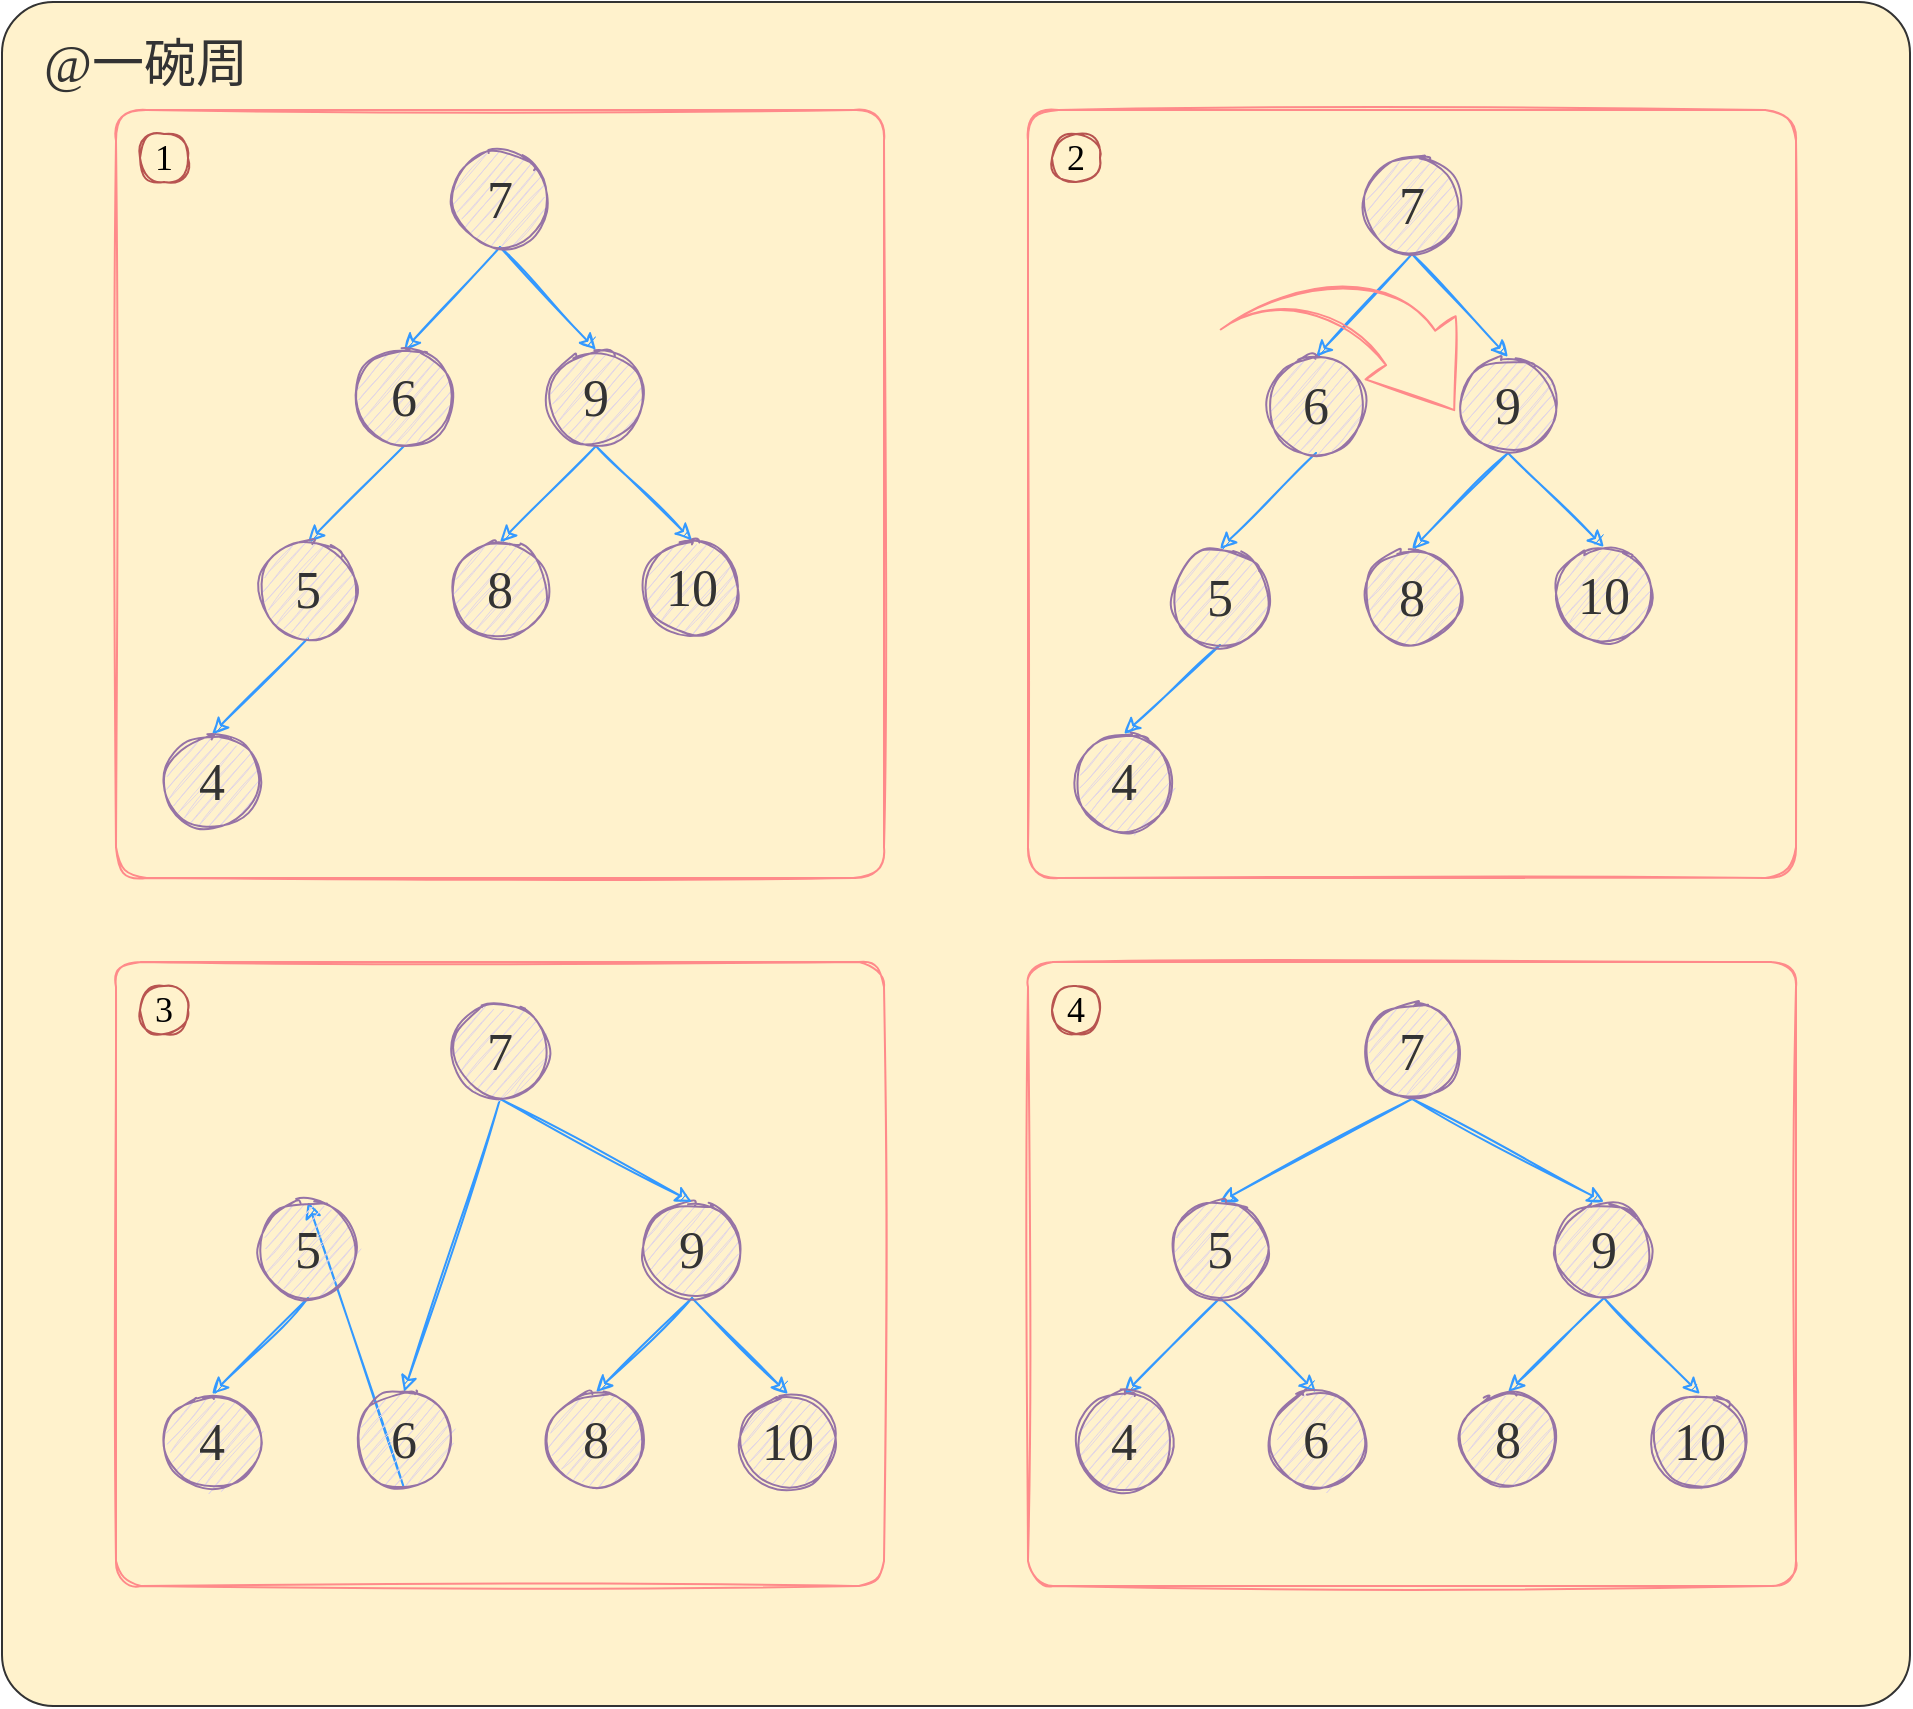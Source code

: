 <mxfile version="16.5.1" type="device"><diagram id="sbTQmbd6wwS1U6yTLp65" name="第 1 页"><mxGraphModel dx="-615" dy="1558" grid="1" gridSize="6" guides="1" tooltips="1" connect="1" arrows="1" fold="1" page="0" pageScale="1" pageWidth="827" pageHeight="1169" math="0" shadow="0"><root><mxCell id="0"/><mxCell id="1" parent="0"/><mxCell id="rxAGCjy9rbUy3xPKVwOK-19" value="" style="rounded=1;whiteSpace=wrap;html=1;sketch=0;fillStyle=auto;fontFamily=Comic Sans MS;fontSize=26;strokeColor=#333333;fillColor=#fff2cc;arcSize=3;" parent="1" vertex="1"><mxGeometry x="3264" y="114" width="954" height="852" as="geometry"/></mxCell><mxCell id="rxAGCjy9rbUy3xPKVwOK-16" style="edgeStyle=none;rounded=0;sketch=1;orthogonalLoop=1;jettySize=auto;html=1;exitX=0.5;exitY=1;exitDx=0;exitDy=0;strokeColor=#9673A6;" parent="1" edge="1"><mxGeometry relative="1" as="geometry"><mxPoint x="560" y="560" as="sourcePoint"/></mxGeometry></mxCell><mxCell id="H94IqiTyf-CZfNIgYXHl-122" value="@一碗周" style="text;html=1;strokeColor=none;fillColor=none;align=center;verticalAlign=middle;whiteSpace=wrap;rounded=0;sketch=1;fillStyle=auto;fontFamily=Comic Sans MS;fontSize=26;fontColor=#333333;" vertex="1" parent="1"><mxGeometry x="3276" y="130" width="120" height="30" as="geometry"/></mxCell><mxCell id="H94IqiTyf-CZfNIgYXHl-123" value="" style="rounded=1;whiteSpace=wrap;html=1;fontSize=18;fillColor=none;strokeColor=#FF8A8A;sketch=1;arcSize=4;" vertex="1" parent="1"><mxGeometry x="3321" y="168" width="384" height="384" as="geometry"/></mxCell><mxCell id="H94IqiTyf-CZfNIgYXHl-124" value="&lt;font style=&quot;font-size: 26px&quot; face=&quot;Comic Sans MS&quot; color=&quot;#333333&quot;&gt;10&lt;/font&gt;" style="ellipse;whiteSpace=wrap;html=1;fillColor=#e1d5e7;strokeColor=#9673a6;sketch=1;fillStyle=auto;" vertex="1" parent="1"><mxGeometry x="3585" y="383" width="48" height="48" as="geometry"/></mxCell><mxCell id="H94IqiTyf-CZfNIgYXHl-125" style="edgeStyle=none;rounded=0;sketch=1;orthogonalLoop=1;jettySize=auto;html=1;exitX=0.5;exitY=1;exitDx=0;exitDy=0;entryX=0.5;entryY=0;entryDx=0;entryDy=0;fontFamily=Comic Sans MS;fontSize=18;startArrow=none;startFill=0;endArrow=classic;endFill=1;strokeColor=#3399FF;" edge="1" parent="1" source="H94IqiTyf-CZfNIgYXHl-127" target="H94IqiTyf-CZfNIgYXHl-128"><mxGeometry relative="1" as="geometry"/></mxCell><mxCell id="H94IqiTyf-CZfNIgYXHl-126" style="edgeStyle=none;rounded=0;sketch=1;orthogonalLoop=1;jettySize=auto;html=1;exitX=0.5;exitY=1;exitDx=0;exitDy=0;entryX=0.5;entryY=0;entryDx=0;entryDy=0;fontFamily=Comic Sans MS;fontSize=18;startArrow=none;startFill=0;endArrow=classic;endFill=1;strokeColor=#3399FF;" edge="1" parent="1" source="H94IqiTyf-CZfNIgYXHl-127" target="H94IqiTyf-CZfNIgYXHl-124"><mxGeometry relative="1" as="geometry"/></mxCell><mxCell id="H94IqiTyf-CZfNIgYXHl-127" value="&lt;font style=&quot;font-size: 26px&quot; face=&quot;Comic Sans MS&quot; color=&quot;#333333&quot;&gt;9&lt;/font&gt;" style="ellipse;whiteSpace=wrap;html=1;fillColor=#e1d5e7;strokeColor=#9673a6;sketch=1;fillStyle=auto;" vertex="1" parent="1"><mxGeometry x="3537" y="288" width="48" height="48" as="geometry"/></mxCell><mxCell id="H94IqiTyf-CZfNIgYXHl-128" value="&lt;font style=&quot;font-size: 26px&quot; face=&quot;Comic Sans MS&quot; color=&quot;#333333&quot;&gt;8&lt;/font&gt;" style="ellipse;whiteSpace=wrap;html=1;fillColor=#e1d5e7;strokeColor=#9673a6;sketch=1;fillStyle=auto;" vertex="1" parent="1"><mxGeometry x="3489" y="384" width="48" height="48" as="geometry"/></mxCell><mxCell id="H94IqiTyf-CZfNIgYXHl-129" style="edgeStyle=none;rounded=0;sketch=1;orthogonalLoop=1;jettySize=auto;html=1;exitX=0.5;exitY=1;exitDx=0;exitDy=0;entryX=0.5;entryY=0;entryDx=0;entryDy=0;fontFamily=Comic Sans MS;fontSize=18;endArrow=classic;endFill=1;strokeColor=#3399FF;" edge="1" parent="1" source="H94IqiTyf-CZfNIgYXHl-131" target="H94IqiTyf-CZfNIgYXHl-133"><mxGeometry relative="1" as="geometry"/></mxCell><mxCell id="H94IqiTyf-CZfNIgYXHl-130" style="edgeStyle=none;rounded=0;sketch=1;orthogonalLoop=1;jettySize=auto;html=1;exitX=0.5;exitY=1;exitDx=0;exitDy=0;entryX=0.5;entryY=0;entryDx=0;entryDy=0;fontFamily=Comic Sans MS;fontSize=18;startArrow=none;startFill=0;endArrow=classic;endFill=1;strokeColor=#3399FF;" edge="1" parent="1" source="H94IqiTyf-CZfNIgYXHl-131" target="H94IqiTyf-CZfNIgYXHl-127"><mxGeometry relative="1" as="geometry"/></mxCell><mxCell id="H94IqiTyf-CZfNIgYXHl-131" value="&lt;font style=&quot;font-size: 26px&quot; face=&quot;Comic Sans MS&quot; color=&quot;#333333&quot;&gt;7&lt;/font&gt;" style="ellipse;whiteSpace=wrap;html=1;fillColor=#e1d5e7;strokeColor=#9673a6;sketch=1;fillStyle=auto;" vertex="1" parent="1"><mxGeometry x="3489" y="188.5" width="48" height="48" as="geometry"/></mxCell><mxCell id="H94IqiTyf-CZfNIgYXHl-132" style="edgeStyle=none;rounded=0;sketch=1;orthogonalLoop=1;jettySize=auto;html=1;exitX=0.5;exitY=1;exitDx=0;exitDy=0;entryX=0.5;entryY=0;entryDx=0;entryDy=0;fontFamily=Comic Sans MS;fontSize=18;startArrow=none;startFill=0;endArrow=classic;endFill=1;strokeColor=#3399FF;" edge="1" parent="1" source="H94IqiTyf-CZfNIgYXHl-133" target="H94IqiTyf-CZfNIgYXHl-135"><mxGeometry relative="1" as="geometry"/></mxCell><mxCell id="H94IqiTyf-CZfNIgYXHl-133" value="&lt;font color=&quot;#333333&quot; face=&quot;Comic Sans MS&quot;&gt;&lt;span style=&quot;font-size: 26px&quot;&gt;6&lt;/span&gt;&lt;/font&gt;" style="ellipse;whiteSpace=wrap;html=1;fillColor=#e1d5e7;strokeColor=#9673a6;sketch=1;fillStyle=auto;" vertex="1" parent="1"><mxGeometry x="3441" y="288" width="48" height="48" as="geometry"/></mxCell><mxCell id="H94IqiTyf-CZfNIgYXHl-134" value="&lt;font face=&quot;Comic Sans MS&quot;&gt;1&lt;/font&gt;" style="text;html=1;strokeColor=#b85450;fillColor=none;align=center;verticalAlign=middle;whiteSpace=wrap;rounded=1;sketch=1;fontSize=18;arcSize=50;" vertex="1" parent="1"><mxGeometry x="3333" y="180" width="24" height="24" as="geometry"/></mxCell><mxCell id="H94IqiTyf-CZfNIgYXHl-137" style="edgeStyle=none;rounded=0;sketch=1;orthogonalLoop=1;jettySize=auto;html=1;exitX=0.5;exitY=1;exitDx=0;exitDy=0;entryX=0.5;entryY=0;entryDx=0;entryDy=0;fontFamily=Comic Sans MS;fontSize=18;startArrow=none;startFill=0;endArrow=classic;endFill=1;strokeColor=#3399FF;" edge="1" parent="1" source="H94IqiTyf-CZfNIgYXHl-135" target="H94IqiTyf-CZfNIgYXHl-136"><mxGeometry relative="1" as="geometry"/></mxCell><mxCell id="H94IqiTyf-CZfNIgYXHl-135" value="&lt;font color=&quot;#333333&quot; face=&quot;Comic Sans MS&quot;&gt;&lt;span style=&quot;font-size: 26px&quot;&gt;5&lt;/span&gt;&lt;/font&gt;" style="ellipse;whiteSpace=wrap;html=1;fillColor=#e1d5e7;strokeColor=#9673a6;sketch=1;fillStyle=auto;" vertex="1" parent="1"><mxGeometry x="3393" y="384" width="48" height="48" as="geometry"/></mxCell><mxCell id="H94IqiTyf-CZfNIgYXHl-136" value="&lt;font color=&quot;#333333&quot; face=&quot;Comic Sans MS&quot;&gt;&lt;span style=&quot;font-size: 26px&quot;&gt;4&lt;/span&gt;&lt;/font&gt;" style="ellipse;whiteSpace=wrap;html=1;fillColor=#e1d5e7;strokeColor=#9673a6;sketch=1;fillStyle=auto;" vertex="1" parent="1"><mxGeometry x="3345" y="480" width="48" height="48" as="geometry"/></mxCell><mxCell id="H94IqiTyf-CZfNIgYXHl-138" value="" style="rounded=1;whiteSpace=wrap;html=1;fontSize=18;fillColor=none;strokeColor=#FF8A8A;sketch=1;arcSize=4;" vertex="1" parent="1"><mxGeometry x="3777" y="168" width="384" height="384" as="geometry"/></mxCell><mxCell id="H94IqiTyf-CZfNIgYXHl-139" value="&lt;font style=&quot;font-size: 26px&quot; face=&quot;Comic Sans MS&quot; color=&quot;#333333&quot;&gt;10&lt;/font&gt;" style="ellipse;whiteSpace=wrap;html=1;fillColor=#e1d5e7;strokeColor=#9673a6;sketch=1;fillStyle=auto;" vertex="1" parent="1"><mxGeometry x="4041" y="386.5" width="48" height="48" as="geometry"/></mxCell><mxCell id="H94IqiTyf-CZfNIgYXHl-140" style="edgeStyle=none;rounded=0;sketch=1;orthogonalLoop=1;jettySize=auto;html=1;exitX=0.5;exitY=1;exitDx=0;exitDy=0;entryX=0.5;entryY=0;entryDx=0;entryDy=0;fontFamily=Comic Sans MS;fontSize=18;startArrow=none;startFill=0;endArrow=classic;endFill=1;strokeColor=#3399FF;" edge="1" parent="1" source="H94IqiTyf-CZfNIgYXHl-142" target="H94IqiTyf-CZfNIgYXHl-143"><mxGeometry relative="1" as="geometry"/></mxCell><mxCell id="H94IqiTyf-CZfNIgYXHl-141" style="edgeStyle=none;rounded=0;sketch=1;orthogonalLoop=1;jettySize=auto;html=1;exitX=0.5;exitY=1;exitDx=0;exitDy=0;entryX=0.5;entryY=0;entryDx=0;entryDy=0;fontFamily=Comic Sans MS;fontSize=18;startArrow=none;startFill=0;endArrow=classic;endFill=1;strokeColor=#3399FF;" edge="1" parent="1" source="H94IqiTyf-CZfNIgYXHl-142" target="H94IqiTyf-CZfNIgYXHl-139"><mxGeometry relative="1" as="geometry"/></mxCell><mxCell id="H94IqiTyf-CZfNIgYXHl-142" value="&lt;font style=&quot;font-size: 26px&quot; face=&quot;Comic Sans MS&quot; color=&quot;#333333&quot;&gt;9&lt;/font&gt;" style="ellipse;whiteSpace=wrap;html=1;fillColor=#e1d5e7;strokeColor=#9673a6;sketch=1;fillStyle=auto;" vertex="1" parent="1"><mxGeometry x="3993" y="291.5" width="48" height="48" as="geometry"/></mxCell><mxCell id="H94IqiTyf-CZfNIgYXHl-143" value="&lt;font style=&quot;font-size: 26px&quot; face=&quot;Comic Sans MS&quot; color=&quot;#333333&quot;&gt;8&lt;/font&gt;" style="ellipse;whiteSpace=wrap;html=1;fillColor=#e1d5e7;strokeColor=#9673a6;sketch=1;fillStyle=auto;" vertex="1" parent="1"><mxGeometry x="3945" y="387.5" width="48" height="48" as="geometry"/></mxCell><mxCell id="H94IqiTyf-CZfNIgYXHl-144" style="edgeStyle=none;rounded=0;sketch=1;orthogonalLoop=1;jettySize=auto;html=1;exitX=0.5;exitY=1;exitDx=0;exitDy=0;entryX=0.5;entryY=0;entryDx=0;entryDy=0;fontFamily=Comic Sans MS;fontSize=18;endArrow=classic;endFill=1;strokeColor=#3399FF;" edge="1" parent="1" source="H94IqiTyf-CZfNIgYXHl-146" target="H94IqiTyf-CZfNIgYXHl-148"><mxGeometry relative="1" as="geometry"/></mxCell><mxCell id="H94IqiTyf-CZfNIgYXHl-145" style="edgeStyle=none;rounded=0;sketch=1;orthogonalLoop=1;jettySize=auto;html=1;exitX=0.5;exitY=1;exitDx=0;exitDy=0;entryX=0.5;entryY=0;entryDx=0;entryDy=0;fontFamily=Comic Sans MS;fontSize=18;startArrow=none;startFill=0;endArrow=classic;endFill=1;strokeColor=#3399FF;" edge="1" parent="1" source="H94IqiTyf-CZfNIgYXHl-146" target="H94IqiTyf-CZfNIgYXHl-142"><mxGeometry relative="1" as="geometry"/></mxCell><mxCell id="H94IqiTyf-CZfNIgYXHl-146" value="&lt;font style=&quot;font-size: 26px&quot; face=&quot;Comic Sans MS&quot; color=&quot;#333333&quot;&gt;7&lt;/font&gt;" style="ellipse;whiteSpace=wrap;html=1;fillColor=#e1d5e7;strokeColor=#9673a6;sketch=1;fillStyle=auto;" vertex="1" parent="1"><mxGeometry x="3945" y="192" width="48" height="48" as="geometry"/></mxCell><mxCell id="H94IqiTyf-CZfNIgYXHl-147" style="edgeStyle=none;rounded=0;sketch=1;orthogonalLoop=1;jettySize=auto;html=1;exitX=0.5;exitY=1;exitDx=0;exitDy=0;entryX=0.5;entryY=0;entryDx=0;entryDy=0;fontFamily=Comic Sans MS;fontSize=18;startArrow=none;startFill=0;endArrow=classic;endFill=1;strokeColor=#3399FF;" edge="1" parent="1" source="H94IqiTyf-CZfNIgYXHl-148" target="H94IqiTyf-CZfNIgYXHl-151"><mxGeometry relative="1" as="geometry"/></mxCell><mxCell id="H94IqiTyf-CZfNIgYXHl-148" value="&lt;font color=&quot;#333333&quot; face=&quot;Comic Sans MS&quot;&gt;&lt;span style=&quot;font-size: 26px&quot;&gt;6&lt;/span&gt;&lt;/font&gt;" style="ellipse;whiteSpace=wrap;html=1;fillColor=#e1d5e7;strokeColor=#9673a6;sketch=1;fillStyle=auto;" vertex="1" parent="1"><mxGeometry x="3897" y="291.5" width="48" height="48" as="geometry"/></mxCell><mxCell id="H94IqiTyf-CZfNIgYXHl-149" value="&lt;font face=&quot;Comic Sans MS&quot;&gt;2&lt;/font&gt;" style="text;html=1;strokeColor=#b85450;fillColor=none;align=center;verticalAlign=middle;whiteSpace=wrap;rounded=1;sketch=1;fontSize=18;arcSize=50;" vertex="1" parent="1"><mxGeometry x="3789" y="180" width="24" height="24" as="geometry"/></mxCell><mxCell id="H94IqiTyf-CZfNIgYXHl-150" style="edgeStyle=none;rounded=0;sketch=1;orthogonalLoop=1;jettySize=auto;html=1;exitX=0.5;exitY=1;exitDx=0;exitDy=0;entryX=0.5;entryY=0;entryDx=0;entryDy=0;fontFamily=Comic Sans MS;fontSize=18;startArrow=none;startFill=0;endArrow=classic;endFill=1;strokeColor=#3399FF;" edge="1" parent="1" source="H94IqiTyf-CZfNIgYXHl-151" target="H94IqiTyf-CZfNIgYXHl-152"><mxGeometry relative="1" as="geometry"/></mxCell><mxCell id="H94IqiTyf-CZfNIgYXHl-151" value="&lt;font color=&quot;#333333&quot; face=&quot;Comic Sans MS&quot;&gt;&lt;span style=&quot;font-size: 26px&quot;&gt;5&lt;/span&gt;&lt;/font&gt;" style="ellipse;whiteSpace=wrap;html=1;fillColor=#e1d5e7;strokeColor=#9673a6;sketch=1;fillStyle=auto;" vertex="1" parent="1"><mxGeometry x="3849" y="387.5" width="48" height="48" as="geometry"/></mxCell><mxCell id="H94IqiTyf-CZfNIgYXHl-152" value="&lt;font color=&quot;#333333&quot; face=&quot;Comic Sans MS&quot;&gt;&lt;span style=&quot;font-size: 26px&quot;&gt;4&lt;/span&gt;&lt;/font&gt;" style="ellipse;whiteSpace=wrap;html=1;fillColor=#e1d5e7;strokeColor=#9673a6;sketch=1;fillStyle=auto;" vertex="1" parent="1"><mxGeometry x="3801" y="480" width="48" height="48" as="geometry"/></mxCell><mxCell id="H94IqiTyf-CZfNIgYXHl-153" value="" style="rounded=1;whiteSpace=wrap;html=1;fontSize=18;fillColor=none;strokeColor=#FF8A8A;sketch=1;arcSize=4;" vertex="1" parent="1"><mxGeometry x="3321" y="594" width="384" height="312" as="geometry"/></mxCell><mxCell id="H94IqiTyf-CZfNIgYXHl-154" value="&lt;font style=&quot;font-size: 26px&quot; face=&quot;Comic Sans MS&quot; color=&quot;#333333&quot;&gt;10&lt;/font&gt;" style="ellipse;whiteSpace=wrap;html=1;fillColor=#e1d5e7;strokeColor=#9673a6;sketch=1;fillStyle=auto;" vertex="1" parent="1"><mxGeometry x="3633" y="810" width="48" height="48" as="geometry"/></mxCell><mxCell id="H94IqiTyf-CZfNIgYXHl-155" style="edgeStyle=none;rounded=0;sketch=1;orthogonalLoop=1;jettySize=auto;html=1;exitX=0.5;exitY=1;exitDx=0;exitDy=0;entryX=0.5;entryY=0;entryDx=0;entryDy=0;fontFamily=Comic Sans MS;fontSize=18;startArrow=none;startFill=0;endArrow=classic;endFill=1;strokeColor=#3399FF;" edge="1" parent="1" source="H94IqiTyf-CZfNIgYXHl-157" target="H94IqiTyf-CZfNIgYXHl-158"><mxGeometry relative="1" as="geometry"/></mxCell><mxCell id="H94IqiTyf-CZfNIgYXHl-156" style="edgeStyle=none;rounded=0;sketch=1;orthogonalLoop=1;jettySize=auto;html=1;exitX=0.5;exitY=1;exitDx=0;exitDy=0;entryX=0.5;entryY=0;entryDx=0;entryDy=0;fontFamily=Comic Sans MS;fontSize=18;startArrow=none;startFill=0;endArrow=classic;endFill=1;strokeColor=#3399FF;" edge="1" parent="1" source="H94IqiTyf-CZfNIgYXHl-157" target="H94IqiTyf-CZfNIgYXHl-154"><mxGeometry relative="1" as="geometry"/></mxCell><mxCell id="H94IqiTyf-CZfNIgYXHl-157" value="&lt;font style=&quot;font-size: 26px&quot; face=&quot;Comic Sans MS&quot; color=&quot;#333333&quot;&gt;9&lt;/font&gt;" style="ellipse;whiteSpace=wrap;html=1;fillColor=#e1d5e7;strokeColor=#9673a6;sketch=1;fillStyle=auto;" vertex="1" parent="1"><mxGeometry x="3585" y="714" width="48" height="48" as="geometry"/></mxCell><mxCell id="H94IqiTyf-CZfNIgYXHl-158" value="&lt;font style=&quot;font-size: 26px&quot; face=&quot;Comic Sans MS&quot; color=&quot;#333333&quot;&gt;8&lt;/font&gt;" style="ellipse;whiteSpace=wrap;html=1;fillColor=#e1d5e7;strokeColor=#9673a6;sketch=1;fillStyle=auto;" vertex="1" parent="1"><mxGeometry x="3537" y="809" width="48" height="48" as="geometry"/></mxCell><mxCell id="H94IqiTyf-CZfNIgYXHl-159" style="edgeStyle=none;rounded=0;sketch=1;orthogonalLoop=1;jettySize=auto;html=1;exitX=0.5;exitY=1;exitDx=0;exitDy=0;entryX=0.5;entryY=0;entryDx=0;entryDy=0;fontFamily=Comic Sans MS;fontSize=18;endArrow=classic;endFill=1;strokeColor=#3399FF;" edge="1" parent="1" source="H94IqiTyf-CZfNIgYXHl-161" target="H94IqiTyf-CZfNIgYXHl-163"><mxGeometry relative="1" as="geometry"/></mxCell><mxCell id="H94IqiTyf-CZfNIgYXHl-160" style="edgeStyle=none;rounded=0;sketch=1;orthogonalLoop=1;jettySize=auto;html=1;exitX=0.5;exitY=1;exitDx=0;exitDy=0;entryX=0.5;entryY=0;entryDx=0;entryDy=0;fontFamily=Comic Sans MS;fontSize=18;startArrow=none;startFill=0;endArrow=classic;endFill=1;strokeColor=#3399FF;" edge="1" parent="1" source="H94IqiTyf-CZfNIgYXHl-161" target="H94IqiTyf-CZfNIgYXHl-157"><mxGeometry relative="1" as="geometry"/></mxCell><mxCell id="H94IqiTyf-CZfNIgYXHl-161" value="&lt;font style=&quot;font-size: 26px&quot; face=&quot;Comic Sans MS&quot; color=&quot;#333333&quot;&gt;7&lt;/font&gt;" style="ellipse;whiteSpace=wrap;html=1;fillColor=#e1d5e7;strokeColor=#9673a6;sketch=1;fillStyle=auto;" vertex="1" parent="1"><mxGeometry x="3489" y="614.5" width="48" height="48" as="geometry"/></mxCell><mxCell id="H94IqiTyf-CZfNIgYXHl-162" style="edgeStyle=none;rounded=0;sketch=1;orthogonalLoop=1;jettySize=auto;html=1;exitX=0.5;exitY=1;exitDx=0;exitDy=0;entryX=0.5;entryY=0;entryDx=0;entryDy=0;fontFamily=Comic Sans MS;fontSize=18;startArrow=none;startFill=0;endArrow=classic;endFill=1;strokeColor=#3399FF;" edge="1" parent="1" source="H94IqiTyf-CZfNIgYXHl-163" target="H94IqiTyf-CZfNIgYXHl-166"><mxGeometry relative="1" as="geometry"/></mxCell><mxCell id="H94IqiTyf-CZfNIgYXHl-163" value="&lt;font color=&quot;#333333&quot; face=&quot;Comic Sans MS&quot;&gt;&lt;span style=&quot;font-size: 26px&quot;&gt;6&lt;/span&gt;&lt;/font&gt;" style="ellipse;whiteSpace=wrap;html=1;fillColor=#e1d5e7;strokeColor=#9673a6;sketch=1;fillStyle=auto;" vertex="1" parent="1"><mxGeometry x="3441" y="809" width="48" height="48" as="geometry"/></mxCell><mxCell id="H94IqiTyf-CZfNIgYXHl-164" value="&lt;font face=&quot;Comic Sans MS&quot;&gt;3&lt;/font&gt;" style="text;html=1;strokeColor=#b85450;fillColor=none;align=center;verticalAlign=middle;whiteSpace=wrap;rounded=1;sketch=1;fontSize=18;arcSize=50;" vertex="1" parent="1"><mxGeometry x="3333" y="606" width="24" height="24" as="geometry"/></mxCell><mxCell id="H94IqiTyf-CZfNIgYXHl-165" style="edgeStyle=none;rounded=0;sketch=1;orthogonalLoop=1;jettySize=auto;html=1;exitX=0.5;exitY=1;exitDx=0;exitDy=0;entryX=0.5;entryY=0;entryDx=0;entryDy=0;fontFamily=Comic Sans MS;fontSize=18;startArrow=none;startFill=0;endArrow=classic;endFill=1;strokeColor=#3399FF;" edge="1" parent="1" source="H94IqiTyf-CZfNIgYXHl-166" target="H94IqiTyf-CZfNIgYXHl-167"><mxGeometry relative="1" as="geometry"/></mxCell><mxCell id="H94IqiTyf-CZfNIgYXHl-166" value="&lt;font color=&quot;#333333&quot; face=&quot;Comic Sans MS&quot;&gt;&lt;span style=&quot;font-size: 26px&quot;&gt;5&lt;/span&gt;&lt;/font&gt;" style="ellipse;whiteSpace=wrap;html=1;fillColor=#e1d5e7;strokeColor=#9673a6;sketch=1;fillStyle=auto;" vertex="1" parent="1"><mxGeometry x="3393" y="714" width="48" height="48" as="geometry"/></mxCell><mxCell id="H94IqiTyf-CZfNIgYXHl-167" value="&lt;font color=&quot;#333333&quot; face=&quot;Comic Sans MS&quot;&gt;&lt;span style=&quot;font-size: 26px&quot;&gt;4&lt;/span&gt;&lt;/font&gt;" style="ellipse;whiteSpace=wrap;html=1;fillColor=#e1d5e7;strokeColor=#9673a6;sketch=1;fillStyle=auto;" vertex="1" parent="1"><mxGeometry x="3345" y="810" width="48" height="48" as="geometry"/></mxCell><mxCell id="H94IqiTyf-CZfNIgYXHl-168" value="" style="rounded=1;whiteSpace=wrap;html=1;fontSize=18;fillColor=none;strokeColor=#FF8A8A;sketch=1;arcSize=4;" vertex="1" parent="1"><mxGeometry x="3777" y="594" width="384" height="312" as="geometry"/></mxCell><mxCell id="H94IqiTyf-CZfNIgYXHl-169" value="&lt;font style=&quot;font-size: 26px&quot; face=&quot;Comic Sans MS&quot; color=&quot;#333333&quot;&gt;10&lt;/font&gt;" style="ellipse;whiteSpace=wrap;html=1;fillColor=#e1d5e7;strokeColor=#9673a6;sketch=1;fillStyle=auto;" vertex="1" parent="1"><mxGeometry x="4089" y="810" width="48" height="48" as="geometry"/></mxCell><mxCell id="H94IqiTyf-CZfNIgYXHl-170" style="edgeStyle=none;rounded=0;sketch=1;orthogonalLoop=1;jettySize=auto;html=1;exitX=0.5;exitY=1;exitDx=0;exitDy=0;entryX=0.5;entryY=0;entryDx=0;entryDy=0;fontFamily=Comic Sans MS;fontSize=18;startArrow=none;startFill=0;endArrow=classic;endFill=1;strokeColor=#3399FF;" edge="1" parent="1" source="H94IqiTyf-CZfNIgYXHl-172" target="H94IqiTyf-CZfNIgYXHl-173"><mxGeometry relative="1" as="geometry"/></mxCell><mxCell id="H94IqiTyf-CZfNIgYXHl-171" style="edgeStyle=none;rounded=0;sketch=1;orthogonalLoop=1;jettySize=auto;html=1;exitX=0.5;exitY=1;exitDx=0;exitDy=0;entryX=0.5;entryY=0;entryDx=0;entryDy=0;fontFamily=Comic Sans MS;fontSize=18;startArrow=none;startFill=0;endArrow=classic;endFill=1;strokeColor=#3399FF;" edge="1" parent="1" source="H94IqiTyf-CZfNIgYXHl-172" target="H94IqiTyf-CZfNIgYXHl-169"><mxGeometry relative="1" as="geometry"/></mxCell><mxCell id="H94IqiTyf-CZfNIgYXHl-172" value="&lt;font style=&quot;font-size: 26px&quot; face=&quot;Comic Sans MS&quot; color=&quot;#333333&quot;&gt;9&lt;/font&gt;" style="ellipse;whiteSpace=wrap;html=1;fillColor=#e1d5e7;strokeColor=#9673a6;sketch=1;fillStyle=auto;" vertex="1" parent="1"><mxGeometry x="4041" y="714" width="48" height="48" as="geometry"/></mxCell><mxCell id="H94IqiTyf-CZfNIgYXHl-173" value="&lt;font style=&quot;font-size: 26px&quot; face=&quot;Comic Sans MS&quot; color=&quot;#333333&quot;&gt;8&lt;/font&gt;" style="ellipse;whiteSpace=wrap;html=1;fillColor=#e1d5e7;strokeColor=#9673a6;sketch=1;fillStyle=auto;" vertex="1" parent="1"><mxGeometry x="3993" y="809" width="48" height="48" as="geometry"/></mxCell><mxCell id="H94IqiTyf-CZfNIgYXHl-174" style="edgeStyle=none;rounded=0;sketch=1;orthogonalLoop=1;jettySize=auto;html=1;exitX=0.5;exitY=1;exitDx=0;exitDy=0;entryX=0.5;entryY=0;entryDx=0;entryDy=0;fontFamily=Comic Sans MS;fontSize=18;endArrow=classic;endFill=1;strokeColor=#3399FF;" edge="1" parent="1" source="H94IqiTyf-CZfNIgYXHl-176" target="H94IqiTyf-CZfNIgYXHl-181"><mxGeometry relative="1" as="geometry"/></mxCell><mxCell id="H94IqiTyf-CZfNIgYXHl-175" style="edgeStyle=none;rounded=0;sketch=1;orthogonalLoop=1;jettySize=auto;html=1;exitX=0.5;exitY=1;exitDx=0;exitDy=0;entryX=0.5;entryY=0;entryDx=0;entryDy=0;fontFamily=Comic Sans MS;fontSize=18;startArrow=none;startFill=0;endArrow=classic;endFill=1;strokeColor=#3399FF;" edge="1" parent="1" source="H94IqiTyf-CZfNIgYXHl-176" target="H94IqiTyf-CZfNIgYXHl-172"><mxGeometry relative="1" as="geometry"/></mxCell><mxCell id="H94IqiTyf-CZfNIgYXHl-176" value="&lt;font style=&quot;font-size: 26px&quot; face=&quot;Comic Sans MS&quot; color=&quot;#333333&quot;&gt;7&lt;/font&gt;" style="ellipse;whiteSpace=wrap;html=1;fillColor=#e1d5e7;strokeColor=#9673a6;sketch=1;fillStyle=auto;" vertex="1" parent="1"><mxGeometry x="3945" y="614.5" width="48" height="48" as="geometry"/></mxCell><mxCell id="H94IqiTyf-CZfNIgYXHl-177" style="edgeStyle=none;rounded=0;sketch=1;orthogonalLoop=1;jettySize=auto;html=1;exitX=0.5;exitY=1;exitDx=0;exitDy=0;fontFamily=Comic Sans MS;fontSize=18;startArrow=none;startFill=0;endArrow=classic;endFill=1;strokeColor=#3399FF;entryX=0.5;entryY=0;entryDx=0;entryDy=0;" edge="1" parent="1" source="H94IqiTyf-CZfNIgYXHl-181" target="H94IqiTyf-CZfNIgYXHl-178"><mxGeometry relative="1" as="geometry"/></mxCell><mxCell id="H94IqiTyf-CZfNIgYXHl-178" value="&lt;font color=&quot;#333333&quot; face=&quot;Comic Sans MS&quot;&gt;&lt;span style=&quot;font-size: 26px&quot;&gt;6&lt;/span&gt;&lt;/font&gt;" style="ellipse;whiteSpace=wrap;html=1;fillColor=#e1d5e7;strokeColor=#9673a6;sketch=1;fillStyle=auto;" vertex="1" parent="1"><mxGeometry x="3897" y="809" width="48" height="48" as="geometry"/></mxCell><mxCell id="H94IqiTyf-CZfNIgYXHl-179" value="&lt;font face=&quot;Comic Sans MS&quot;&gt;4&lt;/font&gt;" style="text;html=1;strokeColor=#b85450;fillColor=none;align=center;verticalAlign=middle;whiteSpace=wrap;rounded=1;sketch=1;fontSize=18;arcSize=50;" vertex="1" parent="1"><mxGeometry x="3789" y="606" width="24" height="24" as="geometry"/></mxCell><mxCell id="H94IqiTyf-CZfNIgYXHl-180" style="edgeStyle=none;rounded=0;sketch=1;orthogonalLoop=1;jettySize=auto;html=1;exitX=0.5;exitY=1;exitDx=0;exitDy=0;entryX=0.5;entryY=0;entryDx=0;entryDy=0;fontFamily=Comic Sans MS;fontSize=18;startArrow=none;startFill=0;endArrow=classic;endFill=1;strokeColor=#3399FF;" edge="1" parent="1" source="H94IqiTyf-CZfNIgYXHl-181" target="H94IqiTyf-CZfNIgYXHl-182"><mxGeometry relative="1" as="geometry"/></mxCell><mxCell id="H94IqiTyf-CZfNIgYXHl-181" value="&lt;font color=&quot;#333333&quot; face=&quot;Comic Sans MS&quot;&gt;&lt;span style=&quot;font-size: 26px&quot;&gt;5&lt;/span&gt;&lt;/font&gt;" style="ellipse;whiteSpace=wrap;html=1;fillColor=#e1d5e7;strokeColor=#9673a6;sketch=1;fillStyle=auto;" vertex="1" parent="1"><mxGeometry x="3849" y="714" width="48" height="48" as="geometry"/></mxCell><mxCell id="H94IqiTyf-CZfNIgYXHl-182" value="&lt;font color=&quot;#333333&quot; face=&quot;Comic Sans MS&quot;&gt;&lt;span style=&quot;font-size: 26px&quot;&gt;4&lt;/span&gt;&lt;/font&gt;" style="ellipse;whiteSpace=wrap;html=1;fillColor=#e1d5e7;strokeColor=#9673a6;sketch=1;fillStyle=auto;" vertex="1" parent="1"><mxGeometry x="3801" y="810" width="48" height="48" as="geometry"/></mxCell><mxCell id="H94IqiTyf-CZfNIgYXHl-183" value="" style="html=1;shadow=0;dashed=0;align=center;verticalAlign=middle;shape=mxgraph.arrows2.jumpInArrow;dy=15;dx=38;arrowHead=55;rounded=1;sketch=1;fontSize=18;strokeColor=#FF8A8A;fillColor=none;rotation=55;" vertex="1" parent="1"><mxGeometry x="3893" y="240" width="100" height="100" as="geometry"/></mxCell></root></mxGraphModel></diagram></mxfile>
